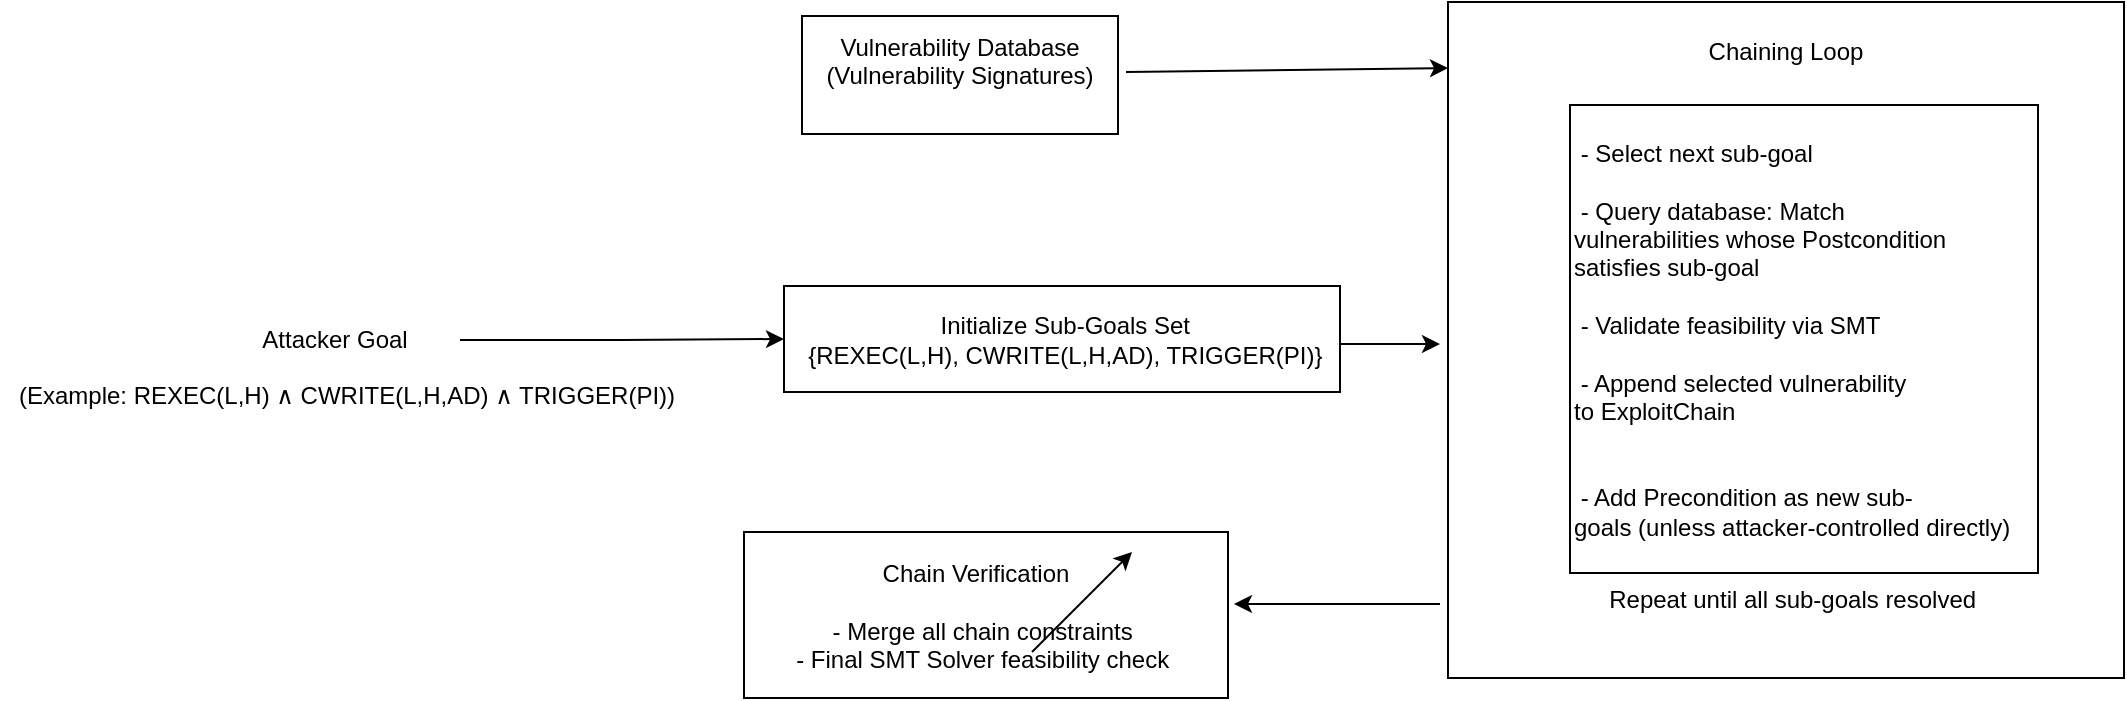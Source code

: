 <mxfile version="26.1.0">
  <diagram name="Page-1" id="1OSC0sXY-lyr0Srnlgdn">
    <mxGraphModel dx="1708" dy="992" grid="0" gridSize="10" guides="1" tooltips="1" connect="1" arrows="1" fold="1" page="1" pageScale="1" pageWidth="1100" pageHeight="850" math="0" shadow="0">
      <root>
        <mxCell id="0" />
        <mxCell id="1" parent="0" />
        <mxCell id="liH6a_YM0VnjGRVHXFBx-3" value="" style="edgeStyle=orthogonalEdgeStyle;rounded=0;orthogonalLoop=1;jettySize=auto;html=1;" edge="1" parent="1" source="liH6a_YM0VnjGRVHXFBx-1" target="liH6a_YM0VnjGRVHXFBx-2">
          <mxGeometry relative="1" as="geometry" />
        </mxCell>
        <mxCell id="liH6a_YM0VnjGRVHXFBx-1" value="Attacker Goal" style="text;html=1;align=center;verticalAlign=middle;whiteSpace=wrap;rounded=0;" vertex="1" parent="1">
          <mxGeometry x="112" y="292.5" width="125" height="29" as="geometry" />
        </mxCell>
        <mxCell id="liH6a_YM0VnjGRVHXFBx-2" value="&lt;div&gt;&amp;nbsp;Initialize Sub-Goals Set&lt;/div&gt;&lt;div&gt;&lt;span style=&quot;background-color: transparent; color: light-dark(rgb(0, 0, 0), rgb(255, 255, 255));&quot;&gt;&amp;nbsp;{REXEC(L,H), CWRITE(L,H,AD), TRIGGER(PI)}&lt;/span&gt;&lt;/div&gt;" style="whiteSpace=wrap;html=1;" vertex="1" parent="1">
          <mxGeometry x="399" y="280" width="278" height="53" as="geometry" />
        </mxCell>
        <mxCell id="liH6a_YM0VnjGRVHXFBx-5" value="Vulnerability Database&lt;div&gt;(Vulnerability Signatures)&lt;br&gt;&lt;div&gt;&lt;br&gt;&lt;/div&gt;&lt;/div&gt;" style="rounded=0;whiteSpace=wrap;html=1;" vertex="1" parent="1">
          <mxGeometry x="408" y="145" width="158" height="59" as="geometry" />
        </mxCell>
        <mxCell id="liH6a_YM0VnjGRVHXFBx-6" value="(Example: REXEC(L,H) ∧ CWRITE(L,H,AD) ∧ TRIGGER(PI))" style="text;html=1;align=center;verticalAlign=middle;resizable=0;points=[];autosize=1;strokeColor=none;fillColor=none;" vertex="1" parent="1">
          <mxGeometry x="7" y="322" width="346" height="26" as="geometry" />
        </mxCell>
        <mxCell id="liH6a_YM0VnjGRVHXFBx-7" value="Chaining Loop&lt;div&gt;&lt;br&gt;&lt;/div&gt;&lt;div&gt;&lt;br&gt;&lt;/div&gt;&lt;div&gt;&lt;br&gt;&lt;/div&gt;&lt;div&gt;&lt;br&gt;&lt;/div&gt;&lt;div&gt;&lt;br&gt;&lt;/div&gt;&lt;div&gt;&lt;br&gt;&lt;/div&gt;&lt;div&gt;&lt;br&gt;&lt;/div&gt;&lt;div&gt;&lt;br&gt;&lt;/div&gt;&lt;div&gt;&lt;br&gt;&lt;/div&gt;&lt;div&gt;&lt;br&gt;&lt;/div&gt;&lt;div&gt;&lt;br&gt;&lt;/div&gt;&lt;div&gt;&lt;br&gt;&lt;/div&gt;&lt;div&gt;&lt;br&gt;&lt;/div&gt;&lt;div&gt;&lt;br&gt;&lt;/div&gt;&lt;div&gt;&lt;br&gt;&lt;/div&gt;&lt;div&gt;&lt;br&gt;&lt;/div&gt;&lt;div&gt;&lt;br&gt;&lt;/div&gt;&lt;div&gt;&lt;br&gt;&lt;/div&gt;&lt;div&gt;&amp;nbsp;&amp;nbsp;Repeat until all sub-goals resolved&lt;div&gt;&lt;br&gt;&lt;/div&gt;&lt;/div&gt;" style="whiteSpace=wrap;html=1;aspect=fixed;" vertex="1" parent="1">
          <mxGeometry x="731" y="138" width="338" height="338" as="geometry" />
        </mxCell>
        <mxCell id="liH6a_YM0VnjGRVHXFBx-8" value="&amp;nbsp;- Select next sub-goal&amp;nbsp;&amp;nbsp;&lt;div&gt;&lt;br&gt;&lt;div&gt;&amp;nbsp;- Query database: Match vulnerabilities&amp;nbsp;whose Postcondition satisfies sub-goal&lt;/div&gt;&lt;div&gt;&lt;br&gt;&lt;/div&gt;&lt;div&gt;&amp;nbsp;- Validate feasibility via SMT&lt;/div&gt;&lt;div&gt;&lt;br&gt;&lt;/div&gt;&lt;div&gt;&amp;nbsp;- Append selected vulnerability to&amp;nbsp;ExploitChain&lt;/div&gt;&lt;div&gt;&lt;br&gt;&lt;/div&gt;&lt;div&gt;&lt;br&gt;&lt;/div&gt;&lt;div&gt;&amp;nbsp;- Add Precondition as new sub-goals&amp;nbsp;(unless attacker-controlled directly)&lt;/div&gt;&lt;/div&gt;" style="whiteSpace=wrap;html=1;aspect=fixed;align=left;" vertex="1" parent="1">
          <mxGeometry x="792" y="189.5" width="234" height="234" as="geometry" />
        </mxCell>
        <mxCell id="liH6a_YM0VnjGRVHXFBx-11" value="" style="endArrow=classic;html=1;rounded=0;" edge="1" parent="1">
          <mxGeometry width="50" height="50" relative="1" as="geometry">
            <mxPoint x="677" y="309" as="sourcePoint" />
            <mxPoint x="727" y="309" as="targetPoint" />
          </mxGeometry>
        </mxCell>
        <mxCell id="liH6a_YM0VnjGRVHXFBx-13" value="Chain Verification&amp;nbsp; &amp;nbsp;&lt;div&gt;&lt;span style=&quot;background-color: transparent; color: light-dark(rgb(0, 0, 0), rgb(255, 255, 255));&quot;&gt;&lt;br&gt;&lt;/span&gt;&lt;/div&gt;&lt;div&gt;&lt;span style=&quot;background-color: transparent; color: light-dark(rgb(0, 0, 0), rgb(255, 255, 255));&quot;&gt;- Merge all chain constraints&amp;nbsp;&lt;/span&gt;&lt;div&gt;&lt;div&gt;-&amp;nbsp;Final SMT Solver feasibility check&amp;nbsp;&lt;/div&gt;&lt;/div&gt;&lt;/div&gt;" style="rounded=0;whiteSpace=wrap;html=1;align=center;" vertex="1" parent="1">
          <mxGeometry x="379" y="403" width="242" height="83" as="geometry" />
        </mxCell>
        <mxCell id="liH6a_YM0VnjGRVHXFBx-14" value="" style="endArrow=classic;html=1;rounded=0;" edge="1" parent="1">
          <mxGeometry width="50" height="50" relative="1" as="geometry">
            <mxPoint x="727" y="439" as="sourcePoint" />
            <mxPoint x="624" y="439" as="targetPoint" />
          </mxGeometry>
        </mxCell>
        <mxCell id="liH6a_YM0VnjGRVHXFBx-15" value="" style="endArrow=classic;html=1;rounded=0;" edge="1" parent="1">
          <mxGeometry width="50" height="50" relative="1" as="geometry">
            <mxPoint x="523" y="463" as="sourcePoint" />
            <mxPoint x="573" y="413" as="targetPoint" />
          </mxGeometry>
        </mxCell>
        <mxCell id="liH6a_YM0VnjGRVHXFBx-16" value="" style="endArrow=classic;html=1;rounded=0;" edge="1" parent="1">
          <mxGeometry width="50" height="50" relative="1" as="geometry">
            <mxPoint x="570" y="173" as="sourcePoint" />
            <mxPoint x="731" y="171" as="targetPoint" />
          </mxGeometry>
        </mxCell>
      </root>
    </mxGraphModel>
  </diagram>
</mxfile>

